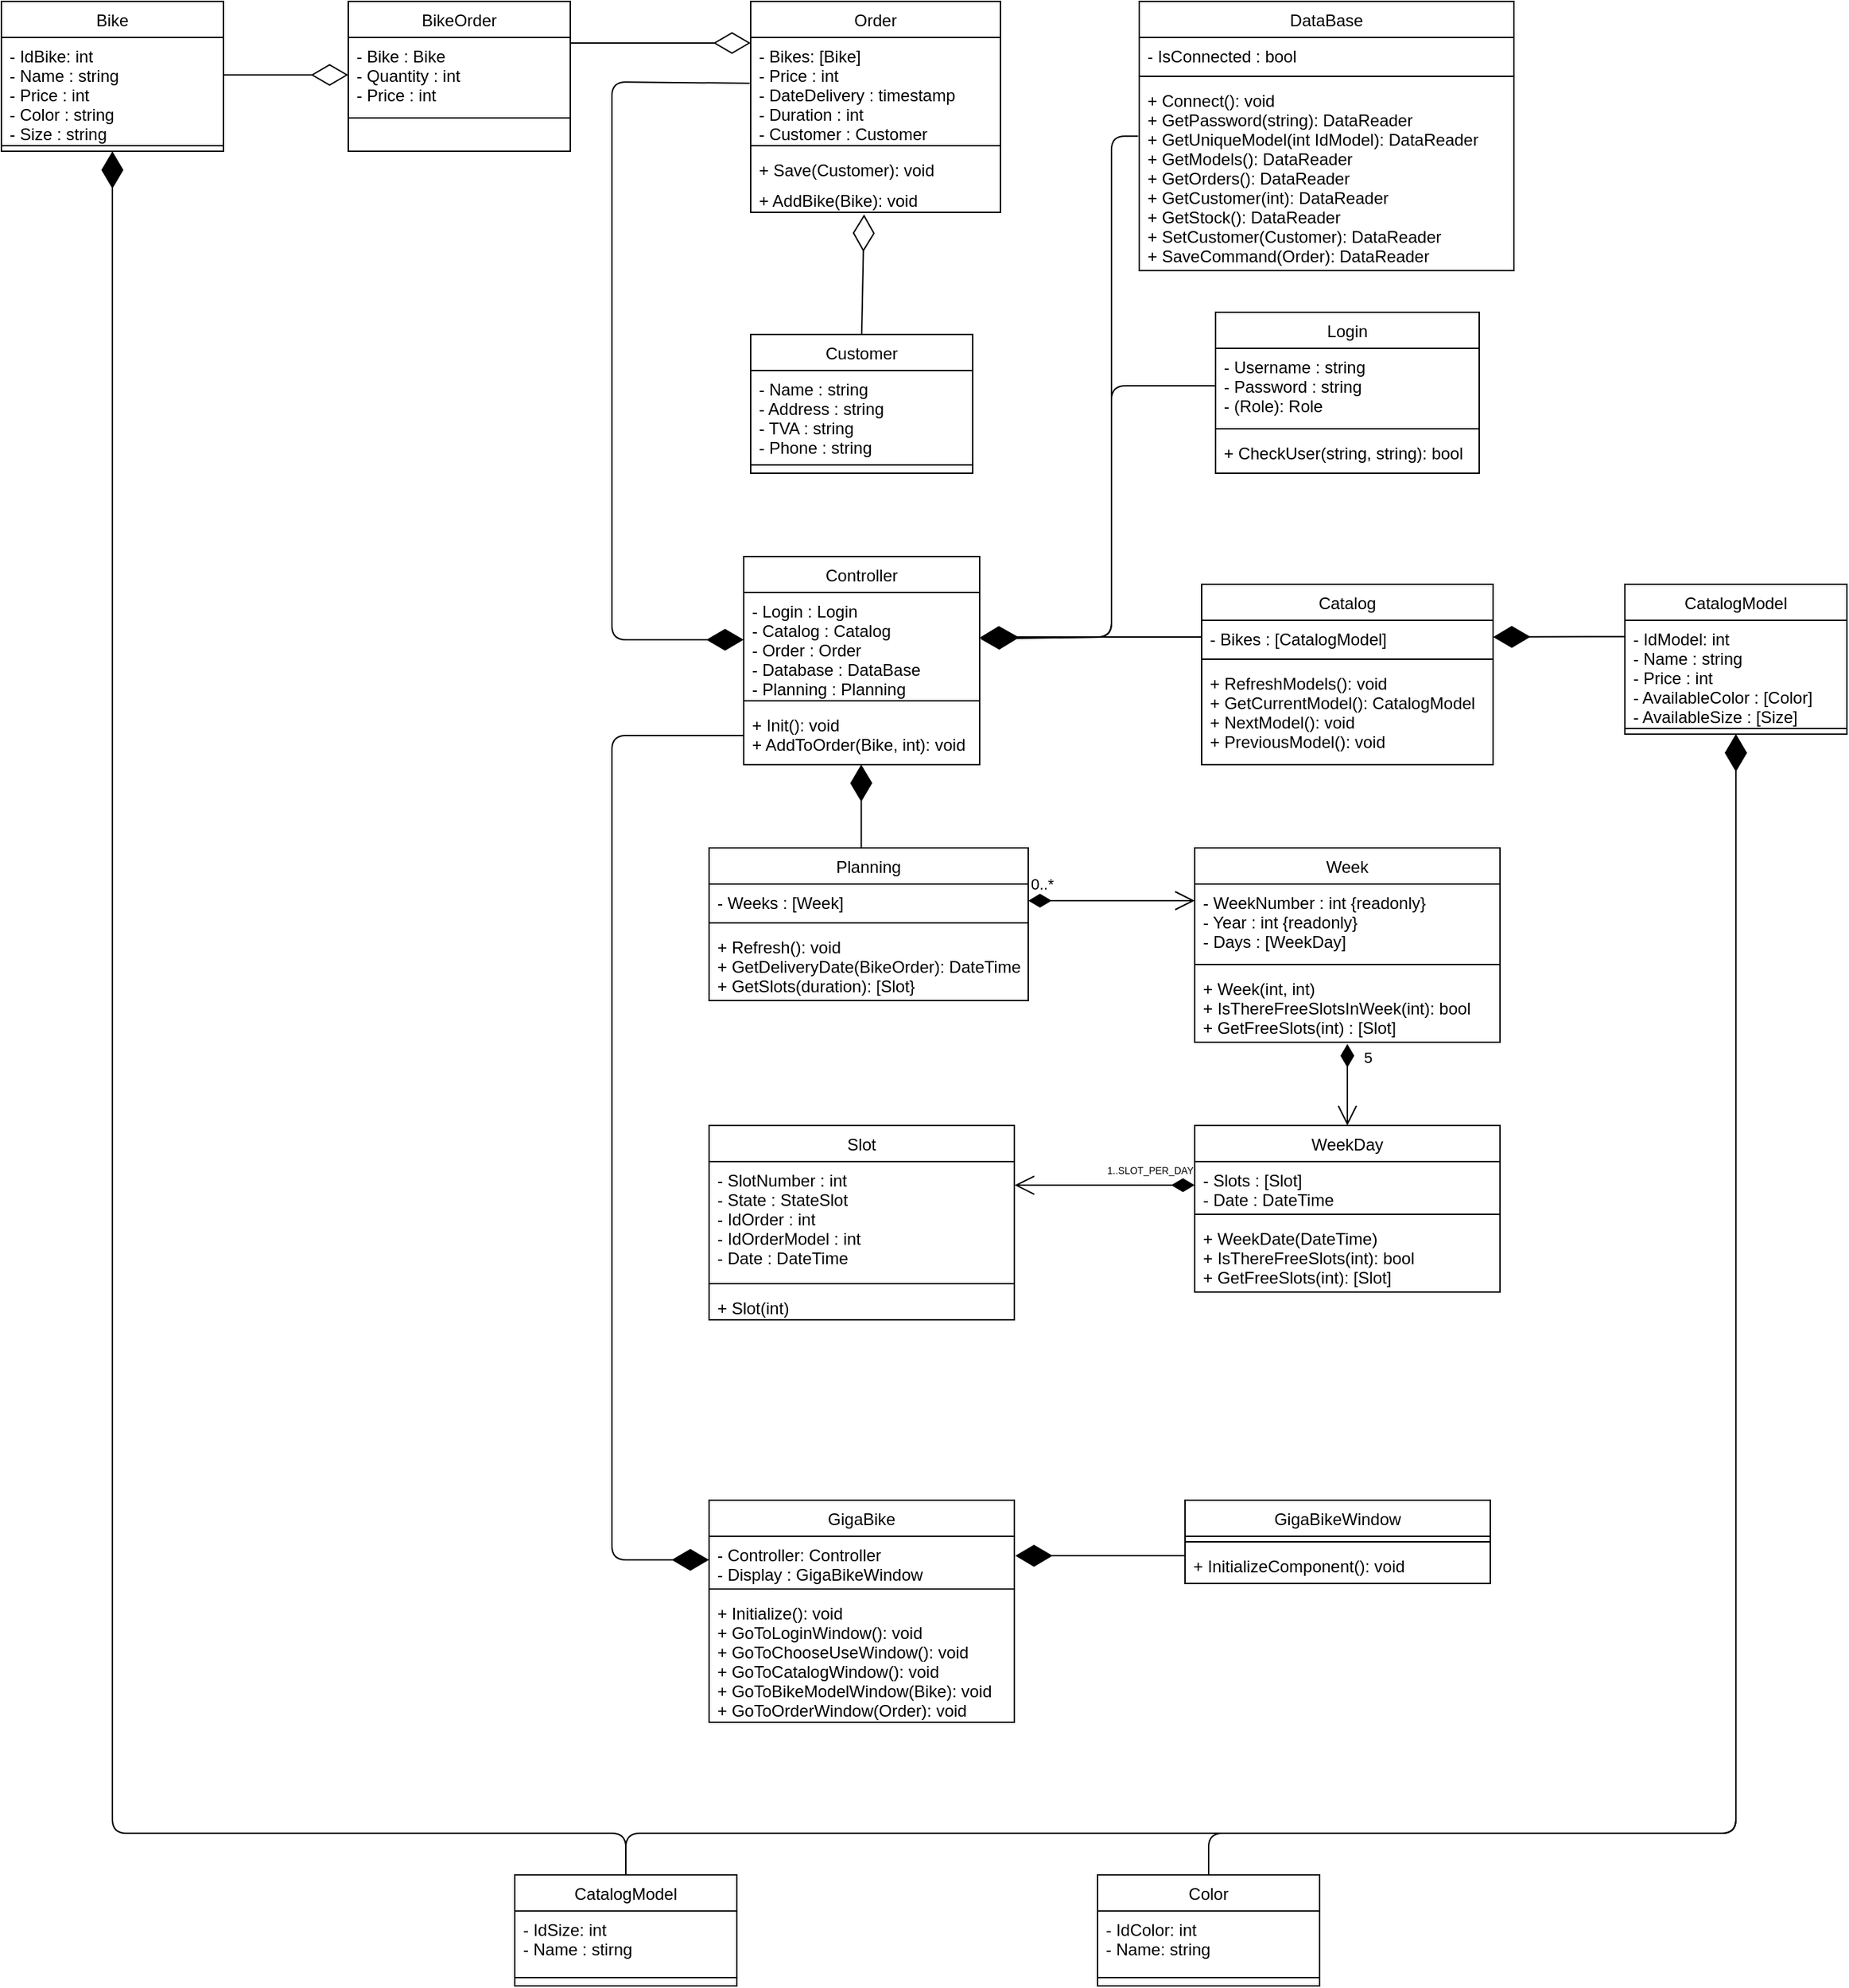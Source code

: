 <mxfile version="13.9.9" type="device"><diagram id="C5RBs43oDa-KdzZeNtuy" name="Page-1"><mxGraphModel dx="1185" dy="685" grid="1" gridSize="10" guides="1" tooltips="1" connect="1" arrows="1" fold="1" page="1" pageScale="1" pageWidth="1500" pageHeight="1500" math="0" shadow="0"><root><mxCell id="WIyWlLk6GJQsqaUBKTNV-0"/><mxCell id="WIyWlLk6GJQsqaUBKTNV-1" parent="WIyWlLk6GJQsqaUBKTNV-0"/><mxCell id="zkfFHV4jXpPFQw0GAbJ--0" value="Order" style="swimlane;fontStyle=0;align=center;verticalAlign=top;childLayout=stackLayout;horizontal=1;startSize=26;horizontalStack=0;resizeParent=1;resizeLast=0;collapsible=1;marginBottom=0;rounded=0;shadow=0;strokeWidth=1;" parent="WIyWlLk6GJQsqaUBKTNV-1" vertex="1"><mxGeometry x="580" y="10" width="180" height="152" as="geometry"><mxRectangle x="230" y="140" width="160" height="26" as="alternateBounds"/></mxGeometry></mxCell><mxCell id="zkfFHV4jXpPFQw0GAbJ--1" value="- Bikes: [Bike]&#10;- Price : int&#10;- DateDelivery : timestamp&#10;- Duration : int&#10;- Customer : Customer" style="text;align=left;verticalAlign=top;spacingLeft=4;spacingRight=4;overflow=hidden;rotatable=0;points=[[0,0.5],[1,0.5]];portConstraint=eastwest;" parent="zkfFHV4jXpPFQw0GAbJ--0" vertex="1"><mxGeometry y="26" width="180" height="74" as="geometry"/></mxCell><mxCell id="zkfFHV4jXpPFQw0GAbJ--4" value="" style="line;html=1;strokeWidth=1;align=left;verticalAlign=middle;spacingTop=-1;spacingLeft=3;spacingRight=3;rotatable=0;labelPosition=right;points=[];portConstraint=eastwest;" parent="zkfFHV4jXpPFQw0GAbJ--0" vertex="1"><mxGeometry y="100" width="180" height="8" as="geometry"/></mxCell><mxCell id="ZsbEfw2_zw6mCOXpw0YS-1" value="+ Save(Customer): void" style="text;align=left;verticalAlign=top;spacingLeft=4;spacingRight=4;overflow=hidden;rotatable=0;points=[[0,0.5],[1,0.5]];portConstraint=eastwest;" parent="zkfFHV4jXpPFQw0GAbJ--0" vertex="1"><mxGeometry y="108" width="180" height="22" as="geometry"/></mxCell><mxCell id="lo_JzxjPOYYy0ID5WyZF-4" value="+ AddBike(Bike): void" style="text;align=left;verticalAlign=top;spacingLeft=4;spacingRight=4;overflow=hidden;rotatable=0;points=[[0,0.5],[1,0.5]];portConstraint=eastwest;" parent="zkfFHV4jXpPFQw0GAbJ--0" vertex="1"><mxGeometry y="130" width="180" height="22" as="geometry"/></mxCell><mxCell id="zkfFHV4jXpPFQw0GAbJ--6" value="Customer" style="swimlane;fontStyle=0;align=center;verticalAlign=top;childLayout=stackLayout;horizontal=1;startSize=26;horizontalStack=0;resizeParent=1;resizeLast=0;collapsible=1;marginBottom=0;rounded=0;shadow=0;strokeWidth=1;" parent="WIyWlLk6GJQsqaUBKTNV-1" vertex="1"><mxGeometry x="580" y="250" width="160" height="100" as="geometry"><mxRectangle x="130" y="380" width="160" height="26" as="alternateBounds"/></mxGeometry></mxCell><mxCell id="zkfFHV4jXpPFQw0GAbJ--7" value="- Name : string&#10;- Address : string&#10;- TVA : string&#10;- Phone : string" style="text;align=left;verticalAlign=top;spacingLeft=4;spacingRight=4;overflow=hidden;rotatable=0;points=[[0,0.5],[1,0.5]];portConstraint=eastwest;" parent="zkfFHV4jXpPFQw0GAbJ--6" vertex="1"><mxGeometry y="26" width="160" height="64" as="geometry"/></mxCell><mxCell id="zkfFHV4jXpPFQw0GAbJ--9" value="" style="line;html=1;strokeWidth=1;align=left;verticalAlign=middle;spacingTop=-1;spacingLeft=3;spacingRight=3;rotatable=0;labelPosition=right;points=[];portConstraint=eastwest;" parent="zkfFHV4jXpPFQw0GAbJ--6" vertex="1"><mxGeometry y="90" width="160" height="8" as="geometry"/></mxCell><mxCell id="zkfFHV4jXpPFQw0GAbJ--13" value="Login" style="swimlane;fontStyle=0;align=center;verticalAlign=top;childLayout=stackLayout;horizontal=1;startSize=26;horizontalStack=0;resizeParent=1;resizeLast=0;collapsible=1;marginBottom=0;rounded=0;shadow=0;strokeWidth=1;" parent="WIyWlLk6GJQsqaUBKTNV-1" vertex="1"><mxGeometry x="915" y="234" width="190" height="116" as="geometry"><mxRectangle x="340" y="380" width="170" height="26" as="alternateBounds"/></mxGeometry></mxCell><mxCell id="zkfFHV4jXpPFQw0GAbJ--14" value="- Username : string&#10;- Password : string&#10;- (Role): Role" style="text;align=left;verticalAlign=top;spacingLeft=4;spacingRight=4;overflow=hidden;rotatable=0;points=[[0,0.5],[1,0.5]];portConstraint=eastwest;" parent="zkfFHV4jXpPFQw0GAbJ--13" vertex="1"><mxGeometry y="26" width="190" height="54" as="geometry"/></mxCell><mxCell id="zkfFHV4jXpPFQw0GAbJ--15" value="" style="line;html=1;strokeWidth=1;align=left;verticalAlign=middle;spacingTop=-1;spacingLeft=3;spacingRight=3;rotatable=0;labelPosition=right;points=[];portConstraint=eastwest;" parent="zkfFHV4jXpPFQw0GAbJ--13" vertex="1"><mxGeometry y="80" width="190" height="8" as="geometry"/></mxCell><mxCell id="ZsbEfw2_zw6mCOXpw0YS-6" value="+ CheckUser(string, string): bool" style="text;align=left;verticalAlign=top;spacingLeft=4;spacingRight=4;overflow=hidden;rotatable=0;points=[[0,0.5],[1,0.5]];portConstraint=eastwest;" parent="zkfFHV4jXpPFQw0GAbJ--13" vertex="1"><mxGeometry y="88" width="190" height="22" as="geometry"/></mxCell><mxCell id="zkfFHV4jXpPFQw0GAbJ--17" value="DataBase" style="swimlane;fontStyle=0;align=center;verticalAlign=top;childLayout=stackLayout;horizontal=1;startSize=26;horizontalStack=0;resizeParent=1;resizeLast=0;collapsible=1;marginBottom=0;rounded=0;shadow=0;strokeWidth=1;" parent="WIyWlLk6GJQsqaUBKTNV-1" vertex="1"><mxGeometry x="860" y="10" width="270" height="194" as="geometry"><mxRectangle x="550" y="140" width="160" height="26" as="alternateBounds"/></mxGeometry></mxCell><mxCell id="lo_JzxjPOYYy0ID5WyZF-0" value="- IsConnected : bool" style="text;align=left;verticalAlign=top;spacingLeft=4;spacingRight=4;overflow=hidden;rotatable=0;points=[[0,0.5],[1,0.5]];portConstraint=eastwest;" parent="zkfFHV4jXpPFQw0GAbJ--17" vertex="1"><mxGeometry y="26" width="270" height="24" as="geometry"/></mxCell><mxCell id="zkfFHV4jXpPFQw0GAbJ--23" value="" style="line;html=1;strokeWidth=1;align=left;verticalAlign=middle;spacingTop=-1;spacingLeft=3;spacingRight=3;rotatable=0;labelPosition=right;points=[];portConstraint=eastwest;" parent="zkfFHV4jXpPFQw0GAbJ--17" vertex="1"><mxGeometry y="50" width="270" height="8" as="geometry"/></mxCell><mxCell id="zkfFHV4jXpPFQw0GAbJ--24" value="+ Connect(): void&#10;+ GetPassword(string): DataReader&#10;+ GetUniqueModel(int IdModel): DataReader&#10;+ GetModels(): DataReader&#10;+ GetOrders(): DataReader&#10;+ GetCustomer(int): DataReader&#10;+ GetStock(): DataReader&#10;+ SetCustomer(Customer): DataReader&#10;+ SaveCommand(Order): DataReader" style="text;align=left;verticalAlign=top;spacingLeft=4;spacingRight=4;overflow=hidden;rotatable=0;points=[[0,0.5],[1,0.5]];portConstraint=eastwest;" parent="zkfFHV4jXpPFQw0GAbJ--17" vertex="1"><mxGeometry y="58" width="270" height="136" as="geometry"/></mxCell><mxCell id="QDqaS3SxvwUsBoXlQpis-1" value="" style="endArrow=diamondThin;endFill=0;endSize=24;html=1;exitX=0.5;exitY=0;exitDx=0;exitDy=0;entryX=0.454;entryY=1.069;entryDx=0;entryDy=0;entryPerimeter=0;" parent="WIyWlLk6GJQsqaUBKTNV-1" source="zkfFHV4jXpPFQw0GAbJ--6" target="lo_JzxjPOYYy0ID5WyZF-4" edge="1"><mxGeometry width="160" relative="1" as="geometry"><mxPoint x="740" y="360" as="sourcePoint"/><mxPoint x="660" y="190" as="targetPoint"/></mxGeometry></mxCell><mxCell id="ZsbEfw2_zw6mCOXpw0YS-2" value="Catalog" style="swimlane;fontStyle=0;align=center;verticalAlign=top;childLayout=stackLayout;horizontal=1;startSize=26;horizontalStack=0;resizeParent=1;resizeLast=0;collapsible=1;marginBottom=0;rounded=0;shadow=0;strokeWidth=1;" parent="WIyWlLk6GJQsqaUBKTNV-1" vertex="1"><mxGeometry x="905" y="430" width="210" height="130" as="geometry"><mxRectangle x="130" y="380" width="160" height="26" as="alternateBounds"/></mxGeometry></mxCell><mxCell id="ZsbEfw2_zw6mCOXpw0YS-3" value="- Bikes : [CatalogModel]" style="text;align=left;verticalAlign=top;spacingLeft=4;spacingRight=4;overflow=hidden;rotatable=0;points=[[0,0.5],[1,0.5]];portConstraint=eastwest;" parent="ZsbEfw2_zw6mCOXpw0YS-2" vertex="1"><mxGeometry y="26" width="210" height="24" as="geometry"/></mxCell><mxCell id="ZsbEfw2_zw6mCOXpw0YS-4" value="" style="line;html=1;strokeWidth=1;align=left;verticalAlign=middle;spacingTop=-1;spacingLeft=3;spacingRight=3;rotatable=0;labelPosition=right;points=[];portConstraint=eastwest;" parent="ZsbEfw2_zw6mCOXpw0YS-2" vertex="1"><mxGeometry y="50" width="210" height="8" as="geometry"/></mxCell><mxCell id="ZsbEfw2_zw6mCOXpw0YS-5" value="+ RefreshModels(): void&#10;+ GetCurrentModel(): CatalogModel&#10;+ NextModel(): void&#10;+ PreviousModel(): void" style="text;align=left;verticalAlign=top;spacingLeft=4;spacingRight=4;overflow=hidden;rotatable=0;points=[[0,0.5],[1,0.5]];portConstraint=eastwest;" parent="ZsbEfw2_zw6mCOXpw0YS-2" vertex="1"><mxGeometry y="58" width="210" height="72" as="geometry"/></mxCell><mxCell id="ZsbEfw2_zw6mCOXpw0YS-7" value="Bike" style="swimlane;fontStyle=0;align=center;verticalAlign=top;childLayout=stackLayout;horizontal=1;startSize=26;horizontalStack=0;resizeParent=1;resizeLast=0;collapsible=1;marginBottom=0;rounded=0;shadow=0;strokeWidth=1;" parent="WIyWlLk6GJQsqaUBKTNV-1" vertex="1"><mxGeometry x="40" y="10" width="160" height="108" as="geometry"><mxRectangle x="130" y="380" width="160" height="26" as="alternateBounds"/></mxGeometry></mxCell><mxCell id="ZsbEfw2_zw6mCOXpw0YS-8" value="- IdBike: int&#10;- Name : string&#10;- Price : int&#10;- Color : string&#10;- Size : string" style="text;align=left;verticalAlign=top;spacingLeft=4;spacingRight=4;overflow=hidden;rotatable=0;points=[[0,0.5],[1,0.5]];portConstraint=eastwest;" parent="ZsbEfw2_zw6mCOXpw0YS-7" vertex="1"><mxGeometry y="26" width="160" height="74" as="geometry"/></mxCell><mxCell id="ZsbEfw2_zw6mCOXpw0YS-9" value="" style="line;html=1;strokeWidth=1;align=left;verticalAlign=middle;spacingTop=-1;spacingLeft=3;spacingRight=3;rotatable=0;labelPosition=right;points=[];portConstraint=eastwest;" parent="ZsbEfw2_zw6mCOXpw0YS-7" vertex="1"><mxGeometry y="100" width="160" height="8" as="geometry"/></mxCell><mxCell id="ZsbEfw2_zw6mCOXpw0YS-11" value="Controller" style="swimlane;fontStyle=0;align=center;verticalAlign=top;childLayout=stackLayout;horizontal=1;startSize=26;horizontalStack=0;resizeParent=1;resizeLast=0;collapsible=1;marginBottom=0;rounded=0;shadow=0;strokeWidth=1;" parent="WIyWlLk6GJQsqaUBKTNV-1" vertex="1"><mxGeometry x="575" y="410" width="170" height="150" as="geometry"><mxRectangle x="130" y="380" width="160" height="26" as="alternateBounds"/></mxGeometry></mxCell><mxCell id="ZsbEfw2_zw6mCOXpw0YS-12" value="- Login : Login&#10;- Catalog : Catalog&#10;- Order : Order&#10;- Database : DataBase&#10;- Planning : Planning" style="text;align=left;verticalAlign=top;spacingLeft=4;spacingRight=4;overflow=hidden;rotatable=0;points=[[0,0.5],[1,0.5]];portConstraint=eastwest;" parent="ZsbEfw2_zw6mCOXpw0YS-11" vertex="1"><mxGeometry y="26" width="170" height="74" as="geometry"/></mxCell><mxCell id="ZsbEfw2_zw6mCOXpw0YS-13" value="" style="line;html=1;strokeWidth=1;align=left;verticalAlign=middle;spacingTop=-1;spacingLeft=3;spacingRight=3;rotatable=0;labelPosition=right;points=[];portConstraint=eastwest;" parent="ZsbEfw2_zw6mCOXpw0YS-11" vertex="1"><mxGeometry y="100" width="170" height="8" as="geometry"/></mxCell><mxCell id="ZsbEfw2_zw6mCOXpw0YS-14" value="+ Init(): void&#10;+ AddToOrder(Bike, int): void" style="text;align=left;verticalAlign=top;spacingLeft=4;spacingRight=4;overflow=hidden;rotatable=0;points=[[0,0.5],[1,0.5]];portConstraint=eastwest;" parent="ZsbEfw2_zw6mCOXpw0YS-11" vertex="1"><mxGeometry y="108" width="170" height="42" as="geometry"/></mxCell><mxCell id="ZsbEfw2_zw6mCOXpw0YS-15" value="GigaBike" style="swimlane;fontStyle=0;align=center;verticalAlign=top;childLayout=stackLayout;horizontal=1;startSize=26;horizontalStack=0;resizeParent=1;resizeLast=0;collapsible=1;marginBottom=0;rounded=0;shadow=0;strokeWidth=1;" parent="WIyWlLk6GJQsqaUBKTNV-1" vertex="1"><mxGeometry x="550" y="1090" width="220" height="160" as="geometry"><mxRectangle x="130" y="380" width="160" height="26" as="alternateBounds"/></mxGeometry></mxCell><mxCell id="ZsbEfw2_zw6mCOXpw0YS-16" value="- Controller: Controller&#10;- Display : GigaBikeWindow" style="text;align=left;verticalAlign=top;spacingLeft=4;spacingRight=4;overflow=hidden;rotatable=0;points=[[0,0.5],[1,0.5]];portConstraint=eastwest;" parent="ZsbEfw2_zw6mCOXpw0YS-15" vertex="1"><mxGeometry y="26" width="220" height="34" as="geometry"/></mxCell><mxCell id="ZsbEfw2_zw6mCOXpw0YS-17" value="" style="line;html=1;strokeWidth=1;align=left;verticalAlign=middle;spacingTop=-1;spacingLeft=3;spacingRight=3;rotatable=0;labelPosition=right;points=[];portConstraint=eastwest;" parent="ZsbEfw2_zw6mCOXpw0YS-15" vertex="1"><mxGeometry y="60" width="220" height="8" as="geometry"/></mxCell><mxCell id="ZsbEfw2_zw6mCOXpw0YS-18" value="+ Initialize(): void&#10;+ GoToLoginWindow(): void&#10;+ GoToChooseUseWindow(): void&#10;+ GoToCatalogWindow(): void&#10;+ GoToBikeModelWindow(Bike): void&#10;+ GoToOrderWindow(Order): void&#10;" style="text;align=left;verticalAlign=top;spacingLeft=4;spacingRight=4;overflow=hidden;rotatable=0;points=[[0,0.5],[1,0.5]];portConstraint=eastwest;" parent="ZsbEfw2_zw6mCOXpw0YS-15" vertex="1"><mxGeometry y="68" width="220" height="92" as="geometry"/></mxCell><mxCell id="ZsbEfw2_zw6mCOXpw0YS-19" value="GigaBikeWindow" style="swimlane;fontStyle=0;align=center;verticalAlign=top;childLayout=stackLayout;horizontal=1;startSize=26;horizontalStack=0;resizeParent=1;resizeLast=0;collapsible=1;marginBottom=0;rounded=0;shadow=0;strokeWidth=1;" parent="WIyWlLk6GJQsqaUBKTNV-1" vertex="1"><mxGeometry x="893" y="1090" width="220" height="60" as="geometry"><mxRectangle x="130" y="380" width="160" height="26" as="alternateBounds"/></mxGeometry></mxCell><mxCell id="ZsbEfw2_zw6mCOXpw0YS-21" value="" style="line;html=1;strokeWidth=1;align=left;verticalAlign=middle;spacingTop=-1;spacingLeft=3;spacingRight=3;rotatable=0;labelPosition=right;points=[];portConstraint=eastwest;" parent="ZsbEfw2_zw6mCOXpw0YS-19" vertex="1"><mxGeometry y="26" width="220" height="8" as="geometry"/></mxCell><mxCell id="ZsbEfw2_zw6mCOXpw0YS-22" value="+ InitializeComponent(): void" style="text;align=left;verticalAlign=top;spacingLeft=4;spacingRight=4;overflow=hidden;rotatable=0;points=[[0,0.5],[1,0.5]];portConstraint=eastwest;" parent="ZsbEfw2_zw6mCOXpw0YS-19" vertex="1"><mxGeometry y="34" width="220" height="26" as="geometry"/></mxCell><mxCell id="ZsbEfw2_zw6mCOXpw0YS-24" value="" style="endArrow=diamondThin;endFill=1;endSize=24;html=1;entryX=1.003;entryY=0.412;entryDx=0;entryDy=0;exitX=0;exitY=0.231;exitDx=0;exitDy=0;exitPerimeter=0;entryPerimeter=0;" parent="WIyWlLk6GJQsqaUBKTNV-1" source="ZsbEfw2_zw6mCOXpw0YS-22" target="ZsbEfw2_zw6mCOXpw0YS-16" edge="1"><mxGeometry width="160" relative="1" as="geometry"><mxPoint x="893" y="1093" as="sourcePoint"/><mxPoint x="934" y="1176" as="targetPoint"/></mxGeometry></mxCell><mxCell id="ZsbEfw2_zw6mCOXpw0YS-26" value="" style="endArrow=diamondThin;endFill=1;endSize=24;html=1;entryX=1.003;entryY=0.451;entryDx=0;entryDy=0;exitX=0;exitY=0.5;exitDx=0;exitDy=0;entryPerimeter=0;" parent="WIyWlLk6GJQsqaUBKTNV-1" source="zkfFHV4jXpPFQw0GAbJ--14" target="ZsbEfw2_zw6mCOXpw0YS-12" edge="1"><mxGeometry width="160" relative="1" as="geometry"><mxPoint x="680" y="310" as="sourcePoint"/><mxPoint x="840" y="310" as="targetPoint"/><Array as="points"><mxPoint x="840" y="287"/><mxPoint x="840" y="468"/></Array></mxGeometry></mxCell><mxCell id="ZsbEfw2_zw6mCOXpw0YS-27" value="" style="endArrow=diamondThin;endFill=1;endSize=24;html=1;entryX=1.001;entryY=0.438;entryDx=0;entryDy=0;exitX=0;exitY=0.5;exitDx=0;exitDy=0;entryPerimeter=0;" parent="WIyWlLk6GJQsqaUBKTNV-1" source="ZsbEfw2_zw6mCOXpw0YS-3" target="ZsbEfw2_zw6mCOXpw0YS-12" edge="1"><mxGeometry width="160" relative="1" as="geometry"><mxPoint x="680" y="310" as="sourcePoint"/><mxPoint x="840" y="310" as="targetPoint"/><Array as="points"><mxPoint x="840" y="468"/></Array></mxGeometry></mxCell><mxCell id="ZsbEfw2_zw6mCOXpw0YS-28" value="" style="endArrow=diamondThin;endFill=1;endSize=24;html=1;exitX=-0.003;exitY=0.288;exitDx=0;exitDy=0;entryX=1.003;entryY=0.436;entryDx=0;entryDy=0;entryPerimeter=0;exitPerimeter=0;" parent="WIyWlLk6GJQsqaUBKTNV-1" source="zkfFHV4jXpPFQw0GAbJ--24" target="ZsbEfw2_zw6mCOXpw0YS-12" edge="1"><mxGeometry width="160" relative="1" as="geometry"><mxPoint x="955" y="250" as="sourcePoint"/><mxPoint x="747" y="468" as="targetPoint"/><Array as="points"><mxPoint x="840" y="107"/><mxPoint x="840" y="468"/><mxPoint x="760" y="468"/></Array></mxGeometry></mxCell><mxCell id="ZsbEfw2_zw6mCOXpw0YS-29" value="" style="endArrow=diamondThin;endFill=1;endSize=24;html=1;exitX=-0.004;exitY=0.446;exitDx=0;exitDy=0;exitPerimeter=0;" parent="WIyWlLk6GJQsqaUBKTNV-1" source="zkfFHV4jXpPFQw0GAbJ--1" edge="1"><mxGeometry width="160" relative="1" as="geometry"><mxPoint x="500" y="210" as="sourcePoint"/><mxPoint x="575" y="470" as="targetPoint"/><Array as="points"><mxPoint x="480" y="68"/><mxPoint x="480" y="470"/></Array></mxGeometry></mxCell><mxCell id="ZsbEfw2_zw6mCOXpw0YS-31" value="Planning" style="swimlane;fontStyle=0;align=center;verticalAlign=top;childLayout=stackLayout;horizontal=1;startSize=26;horizontalStack=0;resizeParent=1;resizeLast=0;collapsible=1;marginBottom=0;rounded=0;shadow=0;strokeWidth=1;" parent="WIyWlLk6GJQsqaUBKTNV-1" vertex="1"><mxGeometry x="550" y="620" width="230" height="110" as="geometry"><mxRectangle x="130" y="380" width="160" height="26" as="alternateBounds"/></mxGeometry></mxCell><mxCell id="ZsbEfw2_zw6mCOXpw0YS-32" value="- Weeks : [Week]" style="text;align=left;verticalAlign=top;spacingLeft=4;spacingRight=4;overflow=hidden;rotatable=0;points=[[0,0.5],[1,0.5]];portConstraint=eastwest;" parent="ZsbEfw2_zw6mCOXpw0YS-31" vertex="1"><mxGeometry y="26" width="230" height="24" as="geometry"/></mxCell><mxCell id="ZsbEfw2_zw6mCOXpw0YS-33" value="" style="line;html=1;strokeWidth=1;align=left;verticalAlign=middle;spacingTop=-1;spacingLeft=3;spacingRight=3;rotatable=0;labelPosition=right;points=[];portConstraint=eastwest;" parent="ZsbEfw2_zw6mCOXpw0YS-31" vertex="1"><mxGeometry y="50" width="230" height="8" as="geometry"/></mxCell><mxCell id="ZsbEfw2_zw6mCOXpw0YS-34" value="+ Refresh(): void&#10;+ GetDeliveryDate(BikeOrder): DateTime&#10;+ GetSlots(duration): [Slot}&#10;" style="text;align=left;verticalAlign=top;spacingLeft=4;spacingRight=4;overflow=hidden;rotatable=0;points=[[0,0.5],[1,0.5]];portConstraint=eastwest;" parent="ZsbEfw2_zw6mCOXpw0YS-31" vertex="1"><mxGeometry y="58" width="230" height="52" as="geometry"/></mxCell><mxCell id="ZsbEfw2_zw6mCOXpw0YS-35" value="" style="endArrow=diamondThin;endFill=1;endSize=24;html=1;entryX=0.498;entryY=0.996;entryDx=0;entryDy=0;entryPerimeter=0;exitX=0.477;exitY=0.005;exitDx=0;exitDy=0;exitPerimeter=0;" parent="WIyWlLk6GJQsqaUBKTNV-1" source="ZsbEfw2_zw6mCOXpw0YS-31" target="ZsbEfw2_zw6mCOXpw0YS-14" edge="1"><mxGeometry width="160" relative="1" as="geometry"><mxPoint x="710" y="630" as="sourcePoint"/><mxPoint x="870" y="630" as="targetPoint"/></mxGeometry></mxCell><mxCell id="lo_JzxjPOYYy0ID5WyZF-6" value="" style="endArrow=diamondThin;endFill=1;endSize=24;html=1;exitX=0;exitY=0.5;exitDx=0;exitDy=0;entryX=0;entryY=0.5;entryDx=0;entryDy=0;" parent="WIyWlLk6GJQsqaUBKTNV-1" source="ZsbEfw2_zw6mCOXpw0YS-14" edge="1" target="ZsbEfw2_zw6mCOXpw0YS-16"><mxGeometry width="160" relative="1" as="geometry"><mxPoint x="470" y="560" as="sourcePoint"/><mxPoint x="550" y="800" as="targetPoint"/><Array as="points"><mxPoint x="480" y="539"/><mxPoint x="480" y="1133"/></Array></mxGeometry></mxCell><mxCell id="EPAWAkPaZiJ3ChrghWix-1" value="CatalogModel" style="swimlane;fontStyle=0;align=center;verticalAlign=top;childLayout=stackLayout;horizontal=1;startSize=26;horizontalStack=0;resizeParent=1;resizeLast=0;collapsible=1;marginBottom=0;rounded=0;shadow=0;strokeWidth=1;" parent="WIyWlLk6GJQsqaUBKTNV-1" vertex="1"><mxGeometry x="1210" y="430" width="160" height="108" as="geometry"><mxRectangle x="130" y="380" width="160" height="26" as="alternateBounds"/></mxGeometry></mxCell><mxCell id="EPAWAkPaZiJ3ChrghWix-2" value="- IdModel: int&#10;- Name : string&#10;- Price : int&#10;- AvailableColor : [Color]&#10;- AvailableSize : [Size]" style="text;align=left;verticalAlign=top;spacingLeft=4;spacingRight=4;overflow=hidden;rotatable=0;points=[[0,0.5],[1,0.5]];portConstraint=eastwest;" parent="EPAWAkPaZiJ3ChrghWix-1" vertex="1"><mxGeometry y="26" width="160" height="74" as="geometry"/></mxCell><mxCell id="EPAWAkPaZiJ3ChrghWix-3" value="" style="line;html=1;strokeWidth=1;align=left;verticalAlign=middle;spacingTop=-1;spacingLeft=3;spacingRight=3;rotatable=0;labelPosition=right;points=[];portConstraint=eastwest;" parent="EPAWAkPaZiJ3ChrghWix-1" vertex="1"><mxGeometry y="100" width="160" height="8" as="geometry"/></mxCell><mxCell id="EPAWAkPaZiJ3ChrghWix-4" value="" style="endArrow=diamondThin;endFill=1;endSize=24;html=1;entryX=1;entryY=0.5;entryDx=0;entryDy=0;exitX=0.001;exitY=0.158;exitDx=0;exitDy=0;exitPerimeter=0;" parent="WIyWlLk6GJQsqaUBKTNV-1" source="EPAWAkPaZiJ3ChrghWix-2" target="ZsbEfw2_zw6mCOXpw0YS-3" edge="1"><mxGeometry width="160" relative="1" as="geometry"><mxPoint x="1050" y="530" as="sourcePoint"/><mxPoint x="1210" y="530" as="targetPoint"/></mxGeometry></mxCell><mxCell id="EPAWAkPaZiJ3ChrghWix-5" value="CatalogModel" style="swimlane;fontStyle=0;align=center;verticalAlign=top;childLayout=stackLayout;horizontal=1;startSize=26;horizontalStack=0;resizeParent=1;resizeLast=0;collapsible=1;marginBottom=0;rounded=0;shadow=0;strokeWidth=1;" parent="WIyWlLk6GJQsqaUBKTNV-1" vertex="1"><mxGeometry x="410" y="1360" width="160" height="80" as="geometry"><mxRectangle x="130" y="380" width="160" height="26" as="alternateBounds"/></mxGeometry></mxCell><mxCell id="EPAWAkPaZiJ3ChrghWix-6" value="- IdSize: int&#10;- Name : stirng" style="text;align=left;verticalAlign=top;spacingLeft=4;spacingRight=4;overflow=hidden;rotatable=0;points=[[0,0.5],[1,0.5]];portConstraint=eastwest;" parent="EPAWAkPaZiJ3ChrghWix-5" vertex="1"><mxGeometry y="26" width="160" height="44" as="geometry"/></mxCell><mxCell id="EPAWAkPaZiJ3ChrghWix-7" value="" style="line;html=1;strokeWidth=1;align=left;verticalAlign=middle;spacingTop=-1;spacingLeft=3;spacingRight=3;rotatable=0;labelPosition=right;points=[];portConstraint=eastwest;" parent="EPAWAkPaZiJ3ChrghWix-5" vertex="1"><mxGeometry y="70" width="160" height="8" as="geometry"/></mxCell><mxCell id="EPAWAkPaZiJ3ChrghWix-8" value="Color" style="swimlane;fontStyle=0;align=center;verticalAlign=top;childLayout=stackLayout;horizontal=1;startSize=26;horizontalStack=0;resizeParent=1;resizeLast=0;collapsible=1;marginBottom=0;rounded=0;shadow=0;strokeWidth=1;" parent="WIyWlLk6GJQsqaUBKTNV-1" vertex="1"><mxGeometry x="830" y="1360" width="160" height="80" as="geometry"><mxRectangle x="130" y="380" width="160" height="26" as="alternateBounds"/></mxGeometry></mxCell><mxCell id="EPAWAkPaZiJ3ChrghWix-9" value="- IdColor: int&#10;- Name: string" style="text;align=left;verticalAlign=top;spacingLeft=4;spacingRight=4;overflow=hidden;rotatable=0;points=[[0,0.5],[1,0.5]];portConstraint=eastwest;" parent="EPAWAkPaZiJ3ChrghWix-8" vertex="1"><mxGeometry y="26" width="160" height="44" as="geometry"/></mxCell><mxCell id="EPAWAkPaZiJ3ChrghWix-10" value="" style="line;html=1;strokeWidth=1;align=left;verticalAlign=middle;spacingTop=-1;spacingLeft=3;spacingRight=3;rotatable=0;labelPosition=right;points=[];portConstraint=eastwest;" parent="EPAWAkPaZiJ3ChrghWix-8" vertex="1"><mxGeometry y="70" width="160" height="8" as="geometry"/></mxCell><mxCell id="EPAWAkPaZiJ3ChrghWix-11" value="" style="endArrow=diamondThin;endFill=1;endSize=24;html=1;entryX=0.5;entryY=1;entryDx=0;entryDy=0;exitX=0.5;exitY=0;exitDx=0;exitDy=0;" parent="WIyWlLk6GJQsqaUBKTNV-1" source="EPAWAkPaZiJ3ChrghWix-8" target="EPAWAkPaZiJ3ChrghWix-1" edge="1"><mxGeometry width="160" relative="1" as="geometry"><mxPoint x="920" y="1010" as="sourcePoint"/><mxPoint x="1080" y="1010" as="targetPoint"/><Array as="points"><mxPoint x="910" y="1330"/><mxPoint x="1290" y="1330"/><mxPoint x="1290" y="860"/></Array></mxGeometry></mxCell><mxCell id="EPAWAkPaZiJ3ChrghWix-12" value="" style="endArrow=diamondThin;endFill=1;endSize=24;html=1;exitX=0.5;exitY=0;exitDx=0;exitDy=0;entryX=0.5;entryY=1;entryDx=0;entryDy=0;" parent="WIyWlLk6GJQsqaUBKTNV-1" source="EPAWAkPaZiJ3ChrghWix-5" target="EPAWAkPaZiJ3ChrghWix-1" edge="1"><mxGeometry width="160" relative="1" as="geometry"><mxPoint x="620" y="920" as="sourcePoint"/><mxPoint x="780" y="920" as="targetPoint"/><Array as="points"><mxPoint x="490" y="1330"/><mxPoint x="1290" y="1330"/></Array></mxGeometry></mxCell><mxCell id="EPAWAkPaZiJ3ChrghWix-13" value="" style="endArrow=diamondThin;endFill=1;endSize=24;html=1;entryX=0.5;entryY=1;entryDx=0;entryDy=0;exitX=0.5;exitY=0;exitDx=0;exitDy=0;" parent="WIyWlLk6GJQsqaUBKTNV-1" source="EPAWAkPaZiJ3ChrghWix-5" target="ZsbEfw2_zw6mCOXpw0YS-7" edge="1"><mxGeometry width="160" relative="1" as="geometry"><mxPoint x="170" y="820" as="sourcePoint"/><mxPoint x="330" y="820" as="targetPoint"/><Array as="points"><mxPoint x="490" y="1330"/><mxPoint x="120" y="1330"/></Array></mxGeometry></mxCell><mxCell id="1tsKmyx5PAy9gr-JB2Md-0" value="BikeOrder" style="swimlane;fontStyle=0;align=center;verticalAlign=top;childLayout=stackLayout;horizontal=1;startSize=26;horizontalStack=0;resizeParent=1;resizeLast=0;collapsible=1;marginBottom=0;rounded=0;shadow=0;strokeWidth=1;" parent="WIyWlLk6GJQsqaUBKTNV-1" vertex="1"><mxGeometry x="290" y="10" width="160" height="108" as="geometry"><mxRectangle x="130" y="380" width="160" height="26" as="alternateBounds"/></mxGeometry></mxCell><mxCell id="1tsKmyx5PAy9gr-JB2Md-1" value="- Bike : Bike&#10;- Quantity : int&#10;- Price : int" style="text;align=left;verticalAlign=top;spacingLeft=4;spacingRight=4;overflow=hidden;rotatable=0;points=[[0,0.5],[1,0.5]];portConstraint=eastwest;" parent="1tsKmyx5PAy9gr-JB2Md-0" vertex="1"><mxGeometry y="26" width="160" height="54" as="geometry"/></mxCell><mxCell id="1tsKmyx5PAy9gr-JB2Md-2" value="" style="line;html=1;strokeWidth=1;align=left;verticalAlign=middle;spacingTop=-1;spacingLeft=3;spacingRight=3;rotatable=0;labelPosition=right;points=[];portConstraint=eastwest;" parent="1tsKmyx5PAy9gr-JB2Md-0" vertex="1"><mxGeometry y="80" width="160" height="8" as="geometry"/></mxCell><mxCell id="1tsKmyx5PAy9gr-JB2Md-3" value="" style="endArrow=diamondThin;endFill=0;endSize=24;html=1;entryX=0;entryY=0.5;entryDx=0;entryDy=0;" parent="WIyWlLk6GJQsqaUBKTNV-1" target="1tsKmyx5PAy9gr-JB2Md-1" edge="1"><mxGeometry width="160" relative="1" as="geometry"><mxPoint x="200" y="63" as="sourcePoint"/><mxPoint x="280" y="80" as="targetPoint"/></mxGeometry></mxCell><mxCell id="1tsKmyx5PAy9gr-JB2Md-4" value="" style="endArrow=diamondThin;endFill=0;endSize=24;html=1;exitX=1;exitY=0.5;exitDx=0;exitDy=0;entryX=0;entryY=0.054;entryDx=0;entryDy=0;entryPerimeter=0;" parent="WIyWlLk6GJQsqaUBKTNV-1" target="zkfFHV4jXpPFQw0GAbJ--1" edge="1"><mxGeometry width="160" relative="1" as="geometry"><mxPoint x="450" y="40" as="sourcePoint"/><mxPoint x="540" y="40" as="targetPoint"/></mxGeometry></mxCell><mxCell id="8ksAcXTDN7Wac0JfUWA3-0" value="Week" style="swimlane;fontStyle=0;align=center;verticalAlign=top;childLayout=stackLayout;horizontal=1;startSize=26;horizontalStack=0;resizeParent=1;resizeLast=0;collapsible=1;marginBottom=0;rounded=0;shadow=0;strokeWidth=1;" vertex="1" parent="WIyWlLk6GJQsqaUBKTNV-1"><mxGeometry x="900" y="620" width="220" height="140" as="geometry"><mxRectangle x="130" y="380" width="160" height="26" as="alternateBounds"/></mxGeometry></mxCell><mxCell id="8ksAcXTDN7Wac0JfUWA3-1" value="- WeekNumber : int {readonly}&#10;- Year : int {readonly}&#10;- Days : [WeekDay]" style="text;align=left;verticalAlign=top;spacingLeft=4;spacingRight=4;overflow=hidden;rotatable=0;points=[[0,0.5],[1,0.5]];portConstraint=eastwest;" vertex="1" parent="8ksAcXTDN7Wac0JfUWA3-0"><mxGeometry y="26" width="220" height="54" as="geometry"/></mxCell><mxCell id="8ksAcXTDN7Wac0JfUWA3-2" value="" style="line;html=1;strokeWidth=1;align=left;verticalAlign=middle;spacingTop=-1;spacingLeft=3;spacingRight=3;rotatable=0;labelPosition=right;points=[];portConstraint=eastwest;" vertex="1" parent="8ksAcXTDN7Wac0JfUWA3-0"><mxGeometry y="80" width="220" height="8" as="geometry"/></mxCell><mxCell id="8ksAcXTDN7Wac0JfUWA3-3" value="+ Week(int, int)&#10;+ IsThereFreeSlotsInWeek(int): bool&#10;+ GetFreeSlots(int) : [Slot]" style="text;align=left;verticalAlign=top;spacingLeft=4;spacingRight=4;overflow=hidden;rotatable=0;points=[[0,0.5],[1,0.5]];portConstraint=eastwest;" vertex="1" parent="8ksAcXTDN7Wac0JfUWA3-0"><mxGeometry y="88" width="220" height="52" as="geometry"/></mxCell><mxCell id="8ksAcXTDN7Wac0JfUWA3-4" value="WeekDay" style="swimlane;fontStyle=0;align=center;verticalAlign=top;childLayout=stackLayout;horizontal=1;startSize=26;horizontalStack=0;resizeParent=1;resizeLast=0;collapsible=1;marginBottom=0;rounded=0;shadow=0;strokeWidth=1;" vertex="1" parent="WIyWlLk6GJQsqaUBKTNV-1"><mxGeometry x="900" y="820" width="220" height="120" as="geometry"><mxRectangle x="130" y="380" width="160" height="26" as="alternateBounds"/></mxGeometry></mxCell><mxCell id="8ksAcXTDN7Wac0JfUWA3-5" value="- Slots : [Slot]&#10;- Date : DateTime" style="text;align=left;verticalAlign=top;spacingLeft=4;spacingRight=4;overflow=hidden;rotatable=0;points=[[0,0.5],[1,0.5]];portConstraint=eastwest;" vertex="1" parent="8ksAcXTDN7Wac0JfUWA3-4"><mxGeometry y="26" width="220" height="34" as="geometry"/></mxCell><mxCell id="8ksAcXTDN7Wac0JfUWA3-6" value="" style="line;html=1;strokeWidth=1;align=left;verticalAlign=middle;spacingTop=-1;spacingLeft=3;spacingRight=3;rotatable=0;labelPosition=right;points=[];portConstraint=eastwest;" vertex="1" parent="8ksAcXTDN7Wac0JfUWA3-4"><mxGeometry y="60" width="220" height="8" as="geometry"/></mxCell><mxCell id="8ksAcXTDN7Wac0JfUWA3-7" value="+ WeekDate(DateTime)&#10;+ IsThereFreeSlots(int): bool&#10;+ GetFreeSlots(int): [Slot]" style="text;align=left;verticalAlign=top;spacingLeft=4;spacingRight=4;overflow=hidden;rotatable=0;points=[[0,0.5],[1,0.5]];portConstraint=eastwest;" vertex="1" parent="8ksAcXTDN7Wac0JfUWA3-4"><mxGeometry y="68" width="220" height="52" as="geometry"/></mxCell><mxCell id="8ksAcXTDN7Wac0JfUWA3-9" value="Slot" style="swimlane;fontStyle=0;align=center;verticalAlign=top;childLayout=stackLayout;horizontal=1;startSize=26;horizontalStack=0;resizeParent=1;resizeLast=0;collapsible=1;marginBottom=0;rounded=0;shadow=0;strokeWidth=1;" vertex="1" parent="WIyWlLk6GJQsqaUBKTNV-1"><mxGeometry x="550" y="820" width="220" height="140" as="geometry"><mxRectangle x="130" y="380" width="160" height="26" as="alternateBounds"/></mxGeometry></mxCell><mxCell id="8ksAcXTDN7Wac0JfUWA3-10" value="- SlotNumber : int&#10;- State : StateSlot&#10;- IdOrder : int&#10;- IdOrderModel : int&#10;- Date : DateTime" style="text;align=left;verticalAlign=top;spacingLeft=4;spacingRight=4;overflow=hidden;rotatable=0;points=[[0,0.5],[1,0.5]];portConstraint=eastwest;" vertex="1" parent="8ksAcXTDN7Wac0JfUWA3-9"><mxGeometry y="26" width="220" height="84" as="geometry"/></mxCell><mxCell id="8ksAcXTDN7Wac0JfUWA3-11" value="" style="line;html=1;strokeWidth=1;align=left;verticalAlign=middle;spacingTop=-1;spacingLeft=3;spacingRight=3;rotatable=0;labelPosition=right;points=[];portConstraint=eastwest;" vertex="1" parent="8ksAcXTDN7Wac0JfUWA3-9"><mxGeometry y="110" width="220" height="8" as="geometry"/></mxCell><mxCell id="8ksAcXTDN7Wac0JfUWA3-16" value="+ Slot(int)" style="text;align=left;verticalAlign=top;spacingLeft=4;spacingRight=4;overflow=hidden;rotatable=0;points=[[0,0.5],[1,0.5]];portConstraint=eastwest;" vertex="1" parent="8ksAcXTDN7Wac0JfUWA3-9"><mxGeometry y="118" width="220" height="22" as="geometry"/></mxCell><mxCell id="8ksAcXTDN7Wac0JfUWA3-13" value="0..*" style="endArrow=open;html=1;endSize=12;startArrow=diamondThin;startSize=14;startFill=1;edgeStyle=orthogonalEdgeStyle;align=left;verticalAlign=bottom;exitX=1;exitY=0.5;exitDx=0;exitDy=0;" edge="1" parent="WIyWlLk6GJQsqaUBKTNV-1" source="ZsbEfw2_zw6mCOXpw0YS-32"><mxGeometry x="-1" y="3" relative="1" as="geometry"><mxPoint x="790" y="770" as="sourcePoint"/><mxPoint x="900" y="658" as="targetPoint"/></mxGeometry></mxCell><mxCell id="8ksAcXTDN7Wac0JfUWA3-14" value="5" style="endArrow=open;html=1;endSize=12;startArrow=diamondThin;startSize=14;startFill=1;edgeStyle=orthogonalEdgeStyle;align=left;verticalAlign=bottom;exitX=0.5;exitY=1.025;exitDx=0;exitDy=0;exitPerimeter=0;entryX=0.5;entryY=0;entryDx=0;entryDy=0;" edge="1" parent="WIyWlLk6GJQsqaUBKTNV-1" source="8ksAcXTDN7Wac0JfUWA3-3" target="8ksAcXTDN7Wac0JfUWA3-4"><mxGeometry x="-0.362" y="10" relative="1" as="geometry"><mxPoint x="795" y="800" as="sourcePoint"/><mxPoint x="915" y="800" as="targetPoint"/><Array as="points"><mxPoint x="1010" y="780"/><mxPoint x="1010" y="780"/></Array><mxPoint as="offset"/></mxGeometry></mxCell><mxCell id="8ksAcXTDN7Wac0JfUWA3-15" value="&lt;font style=&quot;font-size: 7px&quot;&gt;1..SLOT_PER_DAY&lt;/font&gt;" style="endArrow=open;html=1;endSize=12;startArrow=diamondThin;startSize=14;startFill=1;edgeStyle=orthogonalEdgeStyle;align=left;verticalAlign=bottom;exitX=0;exitY=0.5;exitDx=0;exitDy=0;entryX=1.001;entryY=0.203;entryDx=0;entryDy=0;entryPerimeter=0;" edge="1" parent="WIyWlLk6GJQsqaUBKTNV-1" source="8ksAcXTDN7Wac0JfUWA3-5" target="8ksAcXTDN7Wac0JfUWA3-10"><mxGeometry x="0.001" y="-3" relative="1" as="geometry"><mxPoint x="770" y="860" as="sourcePoint"/><mxPoint x="810" y="888" as="targetPoint"/><mxPoint as="offset"/></mxGeometry></mxCell></root></mxGraphModel></diagram></mxfile>